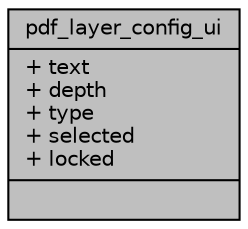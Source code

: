 digraph "pdf_layer_config_ui"
{
 // LATEX_PDF_SIZE
  edge [fontname="Helvetica",fontsize="10",labelfontname="Helvetica",labelfontsize="10"];
  node [fontname="Helvetica",fontsize="10",shape=record];
  Node1 [label="{pdf_layer_config_ui\n|+ text\l+ depth\l+ type\l+ selected\l+ locked\l|}",height=0.2,width=0.4,color="black", fillcolor="grey75", style="filled", fontcolor="black",tooltip=" "];
}
